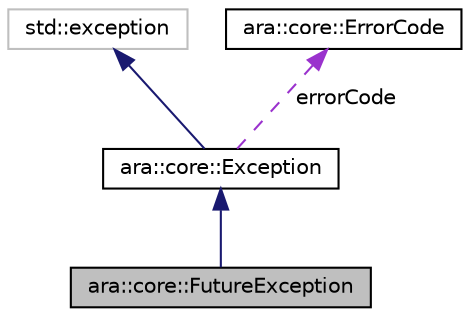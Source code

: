 digraph "ara::core::FutureException"
{
 // LATEX_PDF_SIZE
  edge [fontname="Helvetica",fontsize="10",labelfontname="Helvetica",labelfontsize="10"];
  node [fontname="Helvetica",fontsize="10",shape=record];
  Node1 [label="ara::core::FutureException",height=0.2,width=0.4,color="black", fillcolor="grey75", style="filled", fontcolor="black",tooltip="Exception type thrown by Future and Promise classes."];
  Node2 -> Node1 [dir="back",color="midnightblue",fontsize="10",style="solid",fontname="Helvetica"];
  Node2 [label="ara::core::Exception",height=0.2,width=0.4,color="black", fillcolor="white", style="filled",URL="$classara_1_1core_1_1Exception.html",tooltip="Base type for all AUTOSAR exception types."];
  Node3 -> Node2 [dir="back",color="midnightblue",fontsize="10",style="solid",fontname="Helvetica"];
  Node3 [label="std::exception",height=0.2,width=0.4,color="grey75", fillcolor="white", style="filled",tooltip=" "];
  Node4 -> Node2 [dir="back",color="darkorchid3",fontsize="10",style="dashed",label=" errorCode" ,fontname="Helvetica"];
  Node4 [label="ara::core::ErrorCode",height=0.2,width=0.4,color="black", fillcolor="white", style="filled",URL="$classara_1_1core_1_1ErrorCode.html",tooltip="Encapsulation of an error code."];
}

